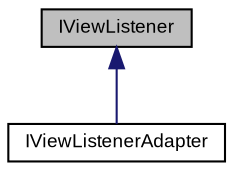 digraph "IViewListener"
{
  bgcolor="transparent";
  edge [fontname="Arial",fontsize="9",labelfontname="Arial",labelfontsize="9"];
  node [fontname="Arial",fontsize="9",shape=record];
  Node1 [label="IViewListener",height=0.2,width=0.4,color="black", fillcolor="grey75", style="filled" fontcolor="black"];
  Node1 -> Node2 [dir="back",color="midnightblue",fontsize="9",style="solid",fontname="Arial"];
  Node2 [label="IViewListenerAdapter",height=0.2,width=0.4,color="black",URL="$class_v_s_t_g_u_i_1_1_i_view_listener_adapter.html",tooltip="View Listener Interface Adapter. "];
}
